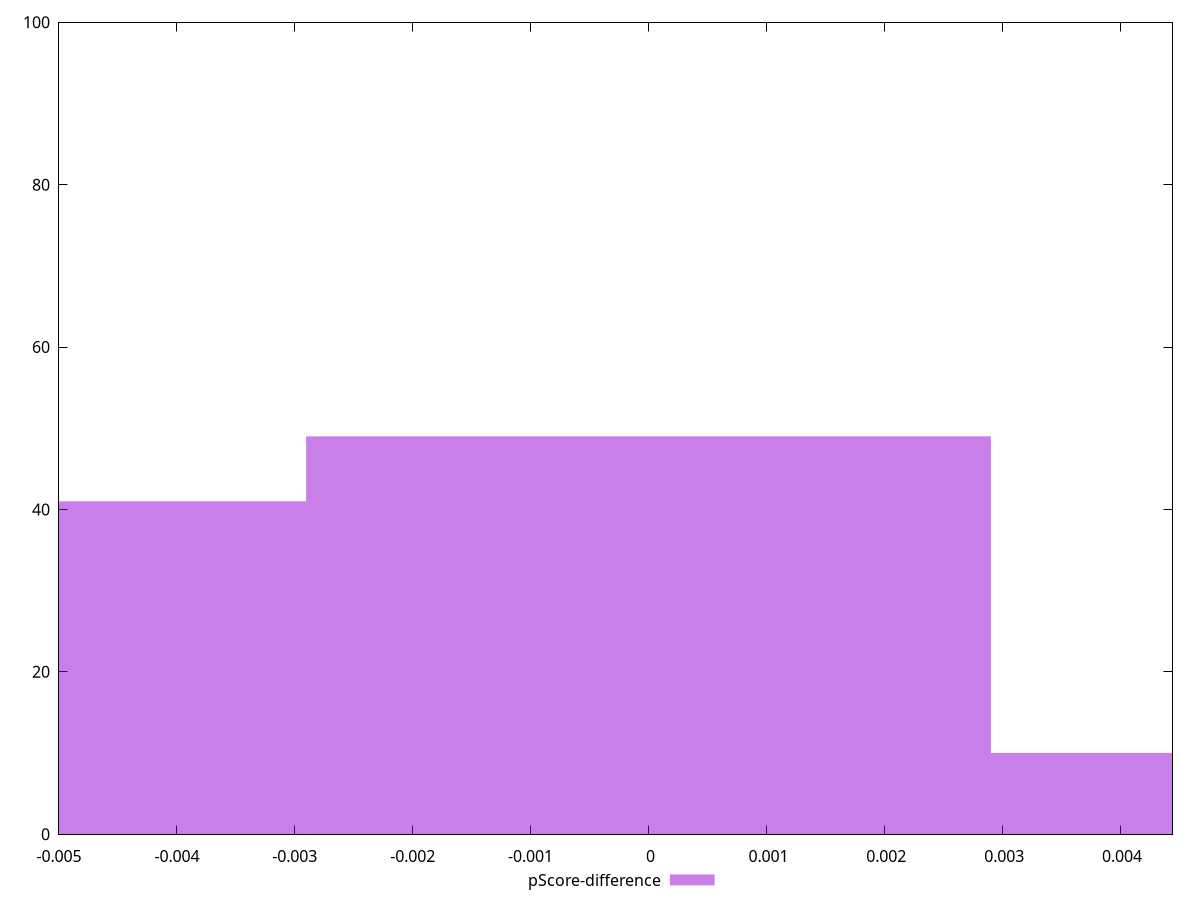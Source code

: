 reset

$pScoreDifference <<EOF
0 49
0.005808287807044429 10
-0.005808287807044429 41
EOF

set key outside below
set boxwidth 0.005808287807044429
set xrange [-0.0050000000000000044:0.004444444444444473]
set yrange [0:100]
set trange [0:100]
set style fill transparent solid 0.5 noborder
set terminal svg size 640, 490 enhanced background rgb 'white'
set output "report_00015_2021-02-09T16-11-33.973Z/unused-css-rules/samples/pages+cached/pScore-difference/histogram.svg"

plot $pScoreDifference title "pScore-difference" with boxes

reset
